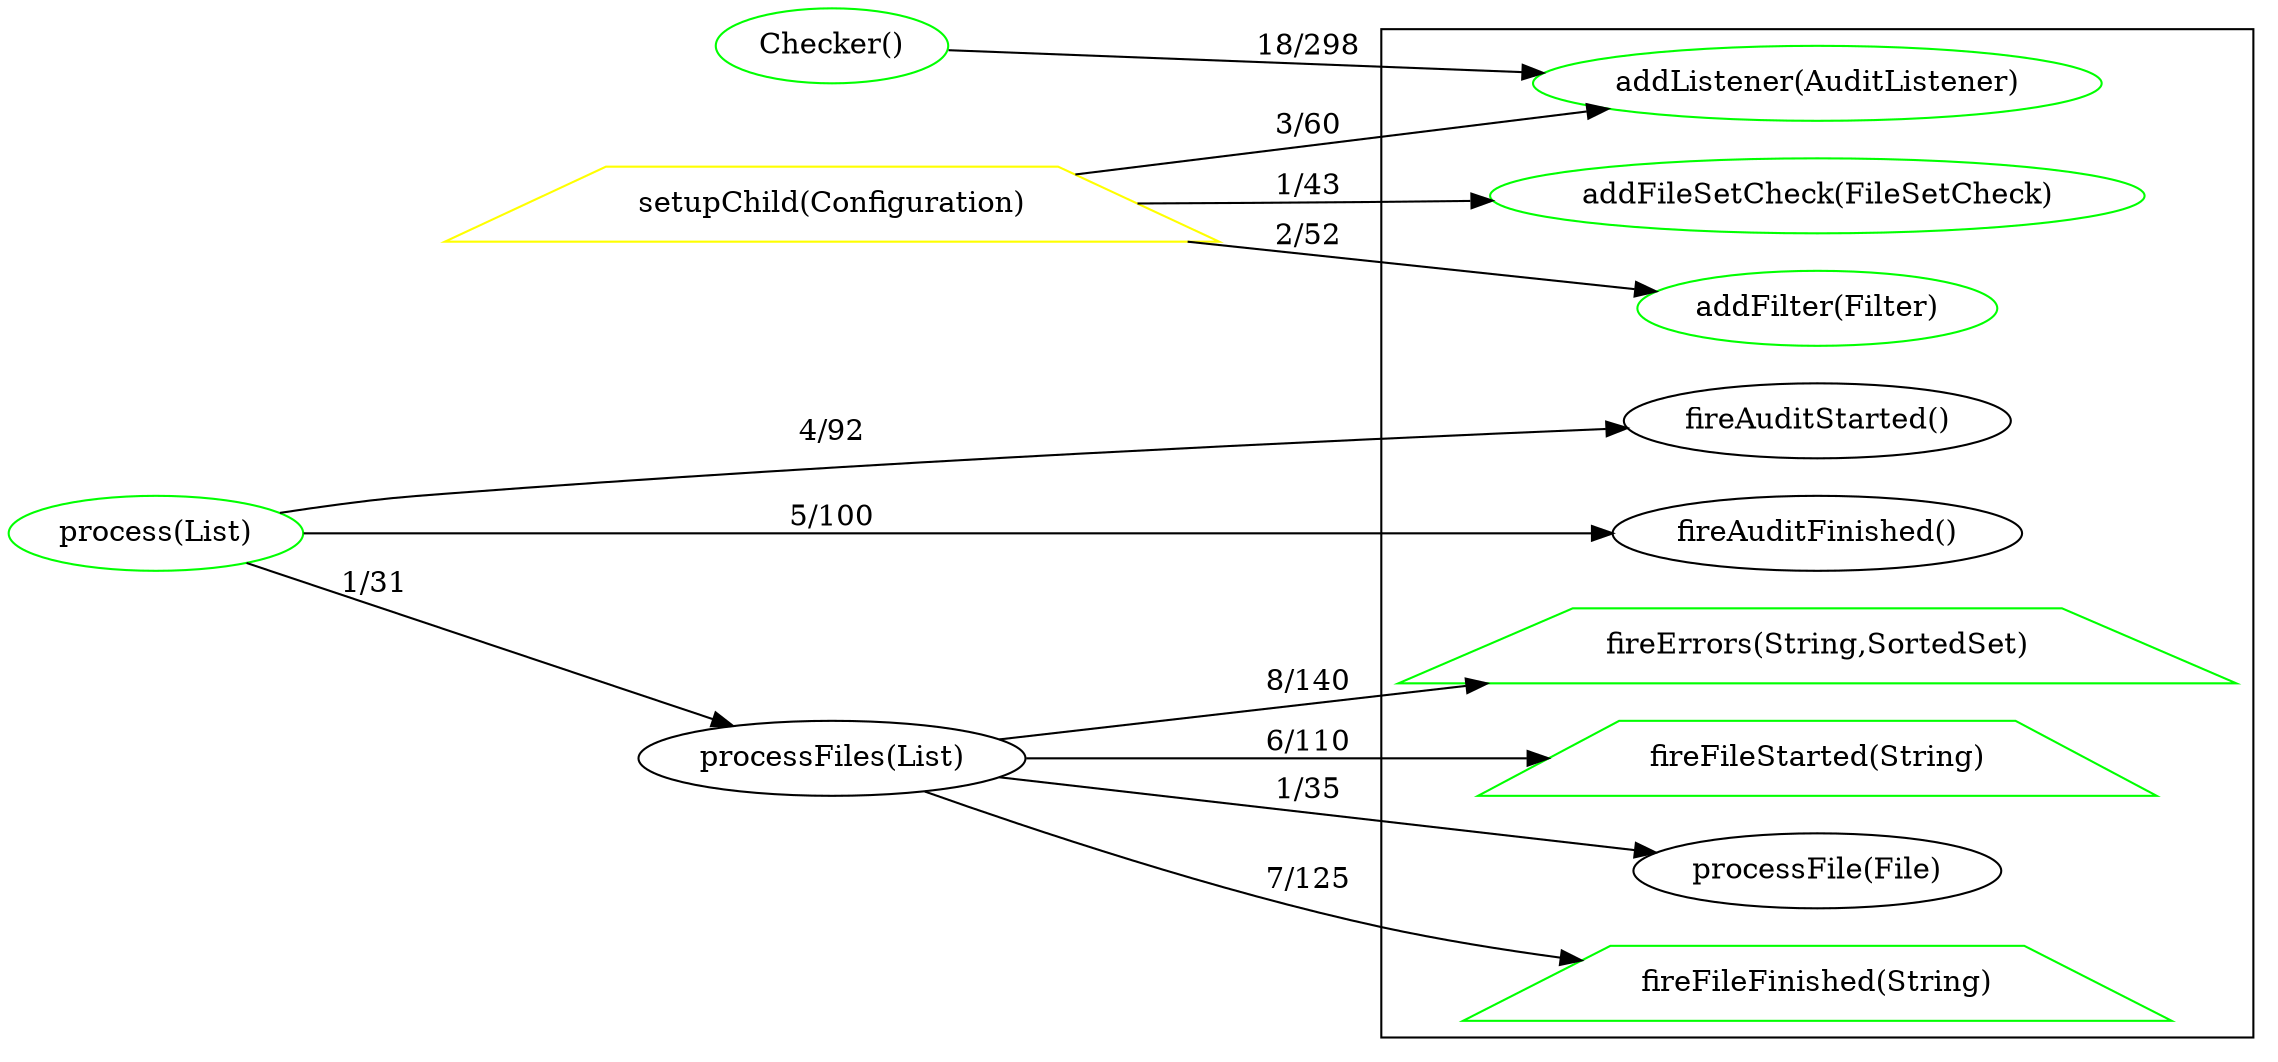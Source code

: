 digraph dependencies {
rankdir = "LR";
subgraph clustersimple {
"processFile(File)" [ color="#000000ff" ];
"fireAuditStarted()" [ color="#000000ff" ];
"fireFileFinished(String)" [ color="#00ff00ff" shape="trapezium" ];
"addFileSetCheck(FileSetCheck)" [ color="#00ff00ff" ];
"fireAuditFinished()" [ color="#000000ff" ];
"fireErrors(String,SortedSet)" [ color="#00ff00ff" shape="trapezium" ];
"addFilter(Filter)" [ color="#00ff00ff" ];
"fireFileStarted(String)" [ color="#00ff00ff" shape="trapezium" ];
"addListener(AuditListener)" [ color="#00ff00ff" ];
}
"Checker()" [ color="#00ff00ff" ];
"setupChild(Configuration)" [ color="#ffff00ff" shape="trapezium" ];
"processFiles(List)" [ color="#000000ff" ];
"process(List)" [ color="#00ff00ff" ];
"Checker()" -> "addListener(AuditListener)" [ label="18/298" ];
"setupChild(Configuration)" -> "addFileSetCheck(FileSetCheck)" [ label="1/43" ];
"setupChild(Configuration)" -> "addFilter(Filter)" [ label="2/52" ];
"setupChild(Configuration)" -> "addListener(AuditListener)" [ label="3/60" ];
"processFiles(List)" -> "fireFileStarted(String)" [ label="6/110" ];
"processFiles(List)" -> "processFile(File)" [ label="1/35" ];
"processFiles(List)" -> "fireErrors(String,SortedSet)" [ label="8/140" ];
"processFiles(List)" -> "fireFileFinished(String)" [ label="7/125" ];
"process(List)" -> "fireAuditStarted()" [ label="4/92" ];
"process(List)" -> "processFiles(List)" [ label="1/31" ];
"process(List)" -> "fireAuditFinished()" [ label="5/100" ];
/*
Legend
Node border color:
    a) GREEN - public
    b) YELLOW - protected
    c) BLACK - private
    d) BLUE - default
Node shape:
    if static - rectangle
    otherwise if override - trapezium
    otherwise if overloaded - triangle
    otherwise ellipse

*/
}